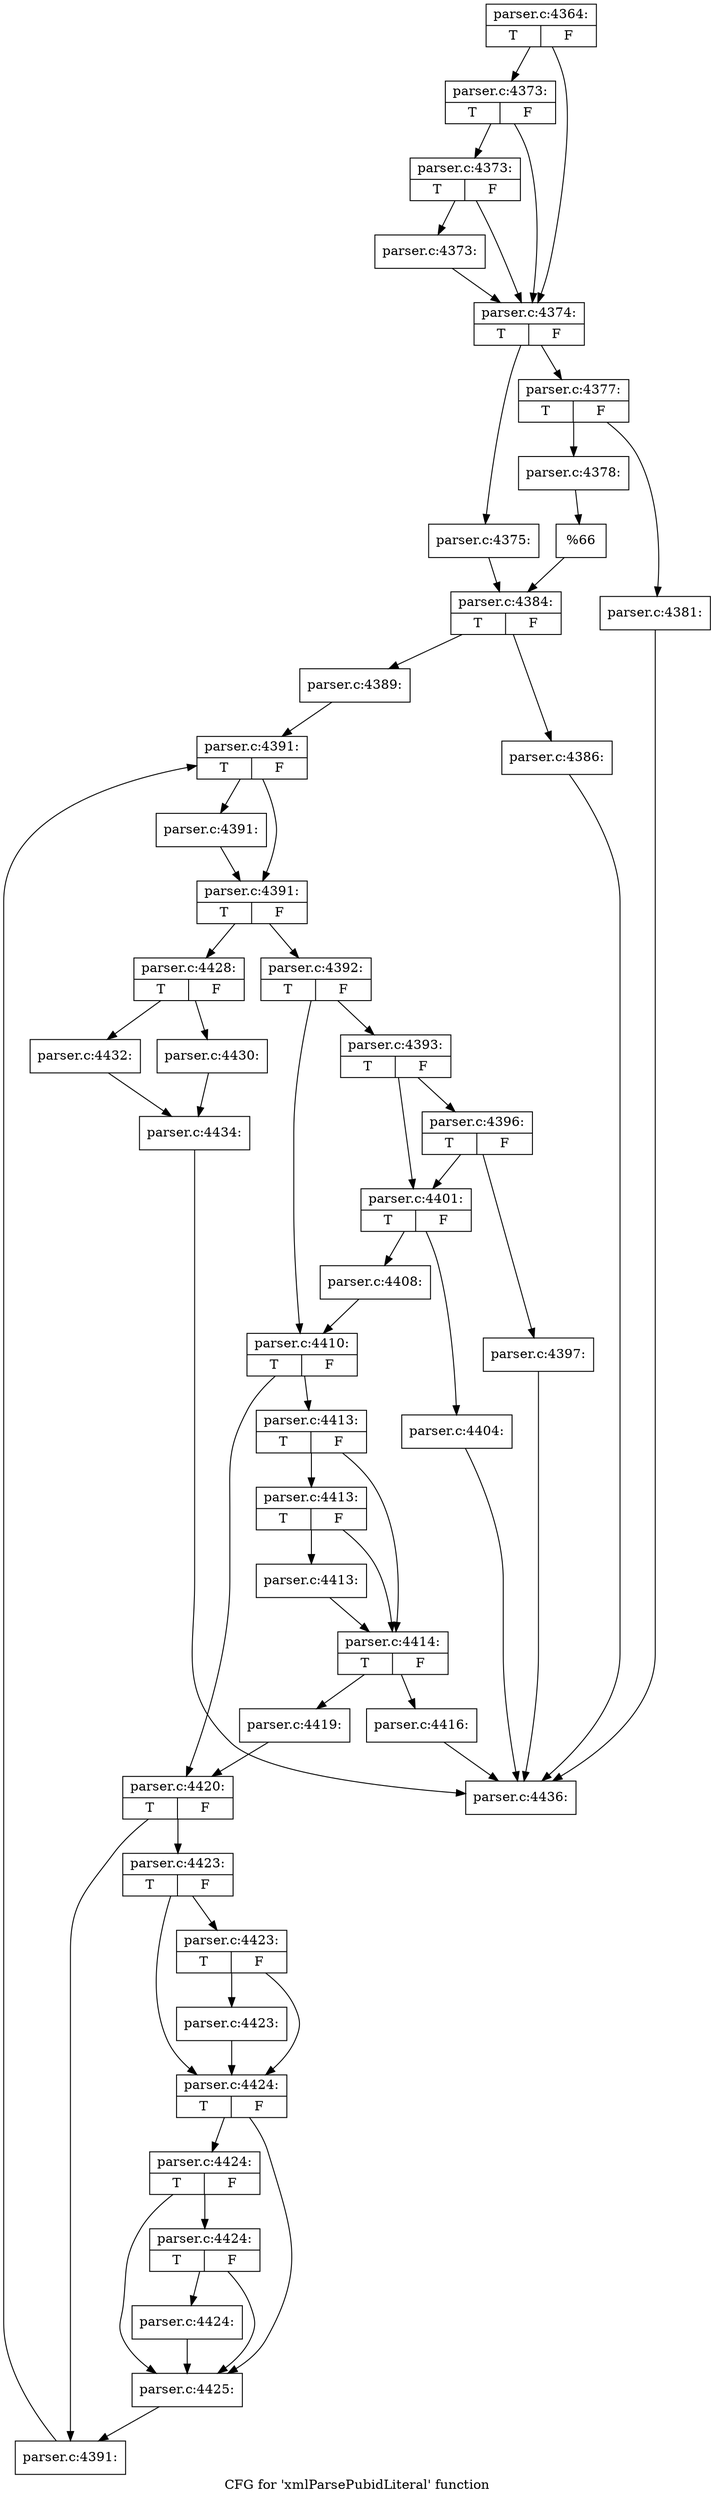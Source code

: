 digraph "CFG for 'xmlParsePubidLiteral' function" {
	label="CFG for 'xmlParsePubidLiteral' function";

	Node0x58fbc30 [shape=record,label="{parser.c:4364:|{<s0>T|<s1>F}}"];
	Node0x58fbc30 -> Node0x58fda80;
	Node0x58fbc30 -> Node0x58fd9b0;
	Node0x58fda80 [shape=record,label="{parser.c:4373:|{<s0>T|<s1>F}}"];
	Node0x58fda80 -> Node0x58fda00;
	Node0x58fda80 -> Node0x58fd9b0;
	Node0x58fda00 [shape=record,label="{parser.c:4373:|{<s0>T|<s1>F}}"];
	Node0x58fda00 -> Node0x58fd960;
	Node0x58fda00 -> Node0x58fd9b0;
	Node0x58fd960 [shape=record,label="{parser.c:4373:}"];
	Node0x58fd960 -> Node0x58fd9b0;
	Node0x58fd9b0 [shape=record,label="{parser.c:4374:|{<s0>T|<s1>F}}"];
	Node0x58fd9b0 -> Node0x58fed50;
	Node0x58fd9b0 -> Node0x58fedf0;
	Node0x58fed50 [shape=record,label="{parser.c:4375:}"];
	Node0x58fed50 -> Node0x58feda0;
	Node0x58fedf0 [shape=record,label="{parser.c:4377:|{<s0>T|<s1>F}}"];
	Node0x58fedf0 -> Node0x58ff700;
	Node0x58fedf0 -> Node0x58ff7a0;
	Node0x58ff700 [shape=record,label="{parser.c:4378:}"];
	Node0x58ff700 -> Node0x58ff750;
	Node0x58ff7a0 [shape=record,label="{parser.c:4381:}"];
	Node0x58ff7a0 -> Node0x58fbf60;
	Node0x58ff750 [shape=record,label="{%66}"];
	Node0x58ff750 -> Node0x58feda0;
	Node0x58feda0 [shape=record,label="{parser.c:4384:|{<s0>T|<s1>F}}"];
	Node0x58feda0 -> Node0x5900960;
	Node0x58feda0 -> Node0x59009b0;
	Node0x5900960 [shape=record,label="{parser.c:4386:}"];
	Node0x5900960 -> Node0x58fbf60;
	Node0x59009b0 [shape=record,label="{parser.c:4389:}"];
	Node0x59009b0 -> Node0x5901610;
	Node0x5901610 [shape=record,label="{parser.c:4391:|{<s0>T|<s1>F}}"];
	Node0x5901610 -> Node0x5901900;
	Node0x5901610 -> Node0x59018b0;
	Node0x5901900 [shape=record,label="{parser.c:4391:}"];
	Node0x5901900 -> Node0x59018b0;
	Node0x59018b0 [shape=record,label="{parser.c:4391:|{<s0>T|<s1>F}}"];
	Node0x59018b0 -> Node0x59020c0;
	Node0x59018b0 -> Node0x5901830;
	Node0x59020c0 [shape=record,label="{parser.c:4392:|{<s0>T|<s1>F}}"];
	Node0x59020c0 -> Node0x59022b0;
	Node0x59020c0 -> Node0x5902300;
	Node0x59022b0 [shape=record,label="{parser.c:4393:|{<s0>T|<s1>F}}"];
	Node0x59022b0 -> Node0x5902b10;
	Node0x59022b0 -> Node0x5902ac0;
	Node0x5902b10 [shape=record,label="{parser.c:4396:|{<s0>T|<s1>F}}"];
	Node0x5902b10 -> Node0x5902a70;
	Node0x5902b10 -> Node0x5902ac0;
	Node0x5902a70 [shape=record,label="{parser.c:4397:}"];
	Node0x5902a70 -> Node0x58fbf60;
	Node0x5902ac0 [shape=record,label="{parser.c:4401:|{<s0>T|<s1>F}}"];
	Node0x5902ac0 -> Node0x5904010;
	Node0x5902ac0 -> Node0x5904060;
	Node0x5904010 [shape=record,label="{parser.c:4404:}"];
	Node0x5904010 -> Node0x58fbf60;
	Node0x5904060 [shape=record,label="{parser.c:4408:}"];
	Node0x5904060 -> Node0x5902300;
	Node0x5902300 [shape=record,label="{parser.c:4410:|{<s0>T|<s1>F}}"];
	Node0x5902300 -> Node0x5905170;
	Node0x5902300 -> Node0x59051c0;
	Node0x5905170 [shape=record,label="{parser.c:4413:|{<s0>T|<s1>F}}"];
	Node0x5905170 -> Node0x59055f0;
	Node0x5905170 -> Node0x59055a0;
	Node0x59055f0 [shape=record,label="{parser.c:4413:|{<s0>T|<s1>F}}"];
	Node0x59055f0 -> Node0x5905550;
	Node0x59055f0 -> Node0x59055a0;
	Node0x5905550 [shape=record,label="{parser.c:4413:}"];
	Node0x5905550 -> Node0x59055a0;
	Node0x59055a0 [shape=record,label="{parser.c:4414:|{<s0>T|<s1>F}}"];
	Node0x59055a0 -> Node0x5906290;
	Node0x59055a0 -> Node0x59062e0;
	Node0x5906290 [shape=record,label="{parser.c:4416:}"];
	Node0x5906290 -> Node0x58fbf60;
	Node0x59062e0 [shape=record,label="{parser.c:4419:}"];
	Node0x59062e0 -> Node0x59051c0;
	Node0x59051c0 [shape=record,label="{parser.c:4420:|{<s0>T|<s1>F}}"];
	Node0x59051c0 -> Node0x59070d0;
	Node0x59051c0 -> Node0x5907120;
	Node0x59070d0 [shape=record,label="{parser.c:4423:|{<s0>T|<s1>F}}"];
	Node0x59070d0 -> Node0x59075b0;
	Node0x59070d0 -> Node0x5907560;
	Node0x59075b0 [shape=record,label="{parser.c:4423:|{<s0>T|<s1>F}}"];
	Node0x59075b0 -> Node0x5907510;
	Node0x59075b0 -> Node0x5907560;
	Node0x5907510 [shape=record,label="{parser.c:4423:}"];
	Node0x5907510 -> Node0x5907560;
	Node0x5907560 [shape=record,label="{parser.c:4424:|{<s0>T|<s1>F}}"];
	Node0x5907560 -> Node0x5908230;
	Node0x5907560 -> Node0x5908160;
	Node0x5908230 [shape=record,label="{parser.c:4424:|{<s0>T|<s1>F}}"];
	Node0x5908230 -> Node0x59081b0;
	Node0x5908230 -> Node0x5908160;
	Node0x59081b0 [shape=record,label="{parser.c:4424:|{<s0>T|<s1>F}}"];
	Node0x59081b0 -> Node0x5908110;
	Node0x59081b0 -> Node0x5908160;
	Node0x5908110 [shape=record,label="{parser.c:4424:}"];
	Node0x5908110 -> Node0x5908160;
	Node0x5908160 [shape=record,label="{parser.c:4425:}"];
	Node0x5908160 -> Node0x5907120;
	Node0x5907120 [shape=record,label="{parser.c:4391:}"];
	Node0x5907120 -> Node0x5901610;
	Node0x5901830 [shape=record,label="{parser.c:4428:|{<s0>T|<s1>F}}"];
	Node0x5901830 -> Node0x5909d40;
	Node0x5901830 -> Node0x5909de0;
	Node0x5909d40 [shape=record,label="{parser.c:4430:}"];
	Node0x5909d40 -> Node0x5909d90;
	Node0x5909de0 [shape=record,label="{parser.c:4432:}"];
	Node0x5909de0 -> Node0x5909d90;
	Node0x5909d90 [shape=record,label="{parser.c:4434:}"];
	Node0x5909d90 -> Node0x58fbf60;
	Node0x58fbf60 [shape=record,label="{parser.c:4436:}"];
}
